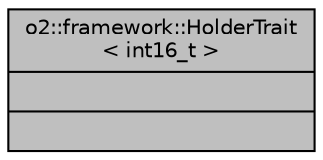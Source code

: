 digraph "o2::framework::HolderTrait&lt; int16_t &gt;"
{
 // INTERACTIVE_SVG=YES
  bgcolor="transparent";
  edge [fontname="Helvetica",fontsize="10",labelfontname="Helvetica",labelfontsize="10"];
  node [fontname="Helvetica",fontsize="10",shape=record];
  Node1 [label="{o2::framework::HolderTrait\l\< int16_t \>\n||}",height=0.2,width=0.4,color="black", fillcolor="grey75", style="filled", fontcolor="black"];
}
